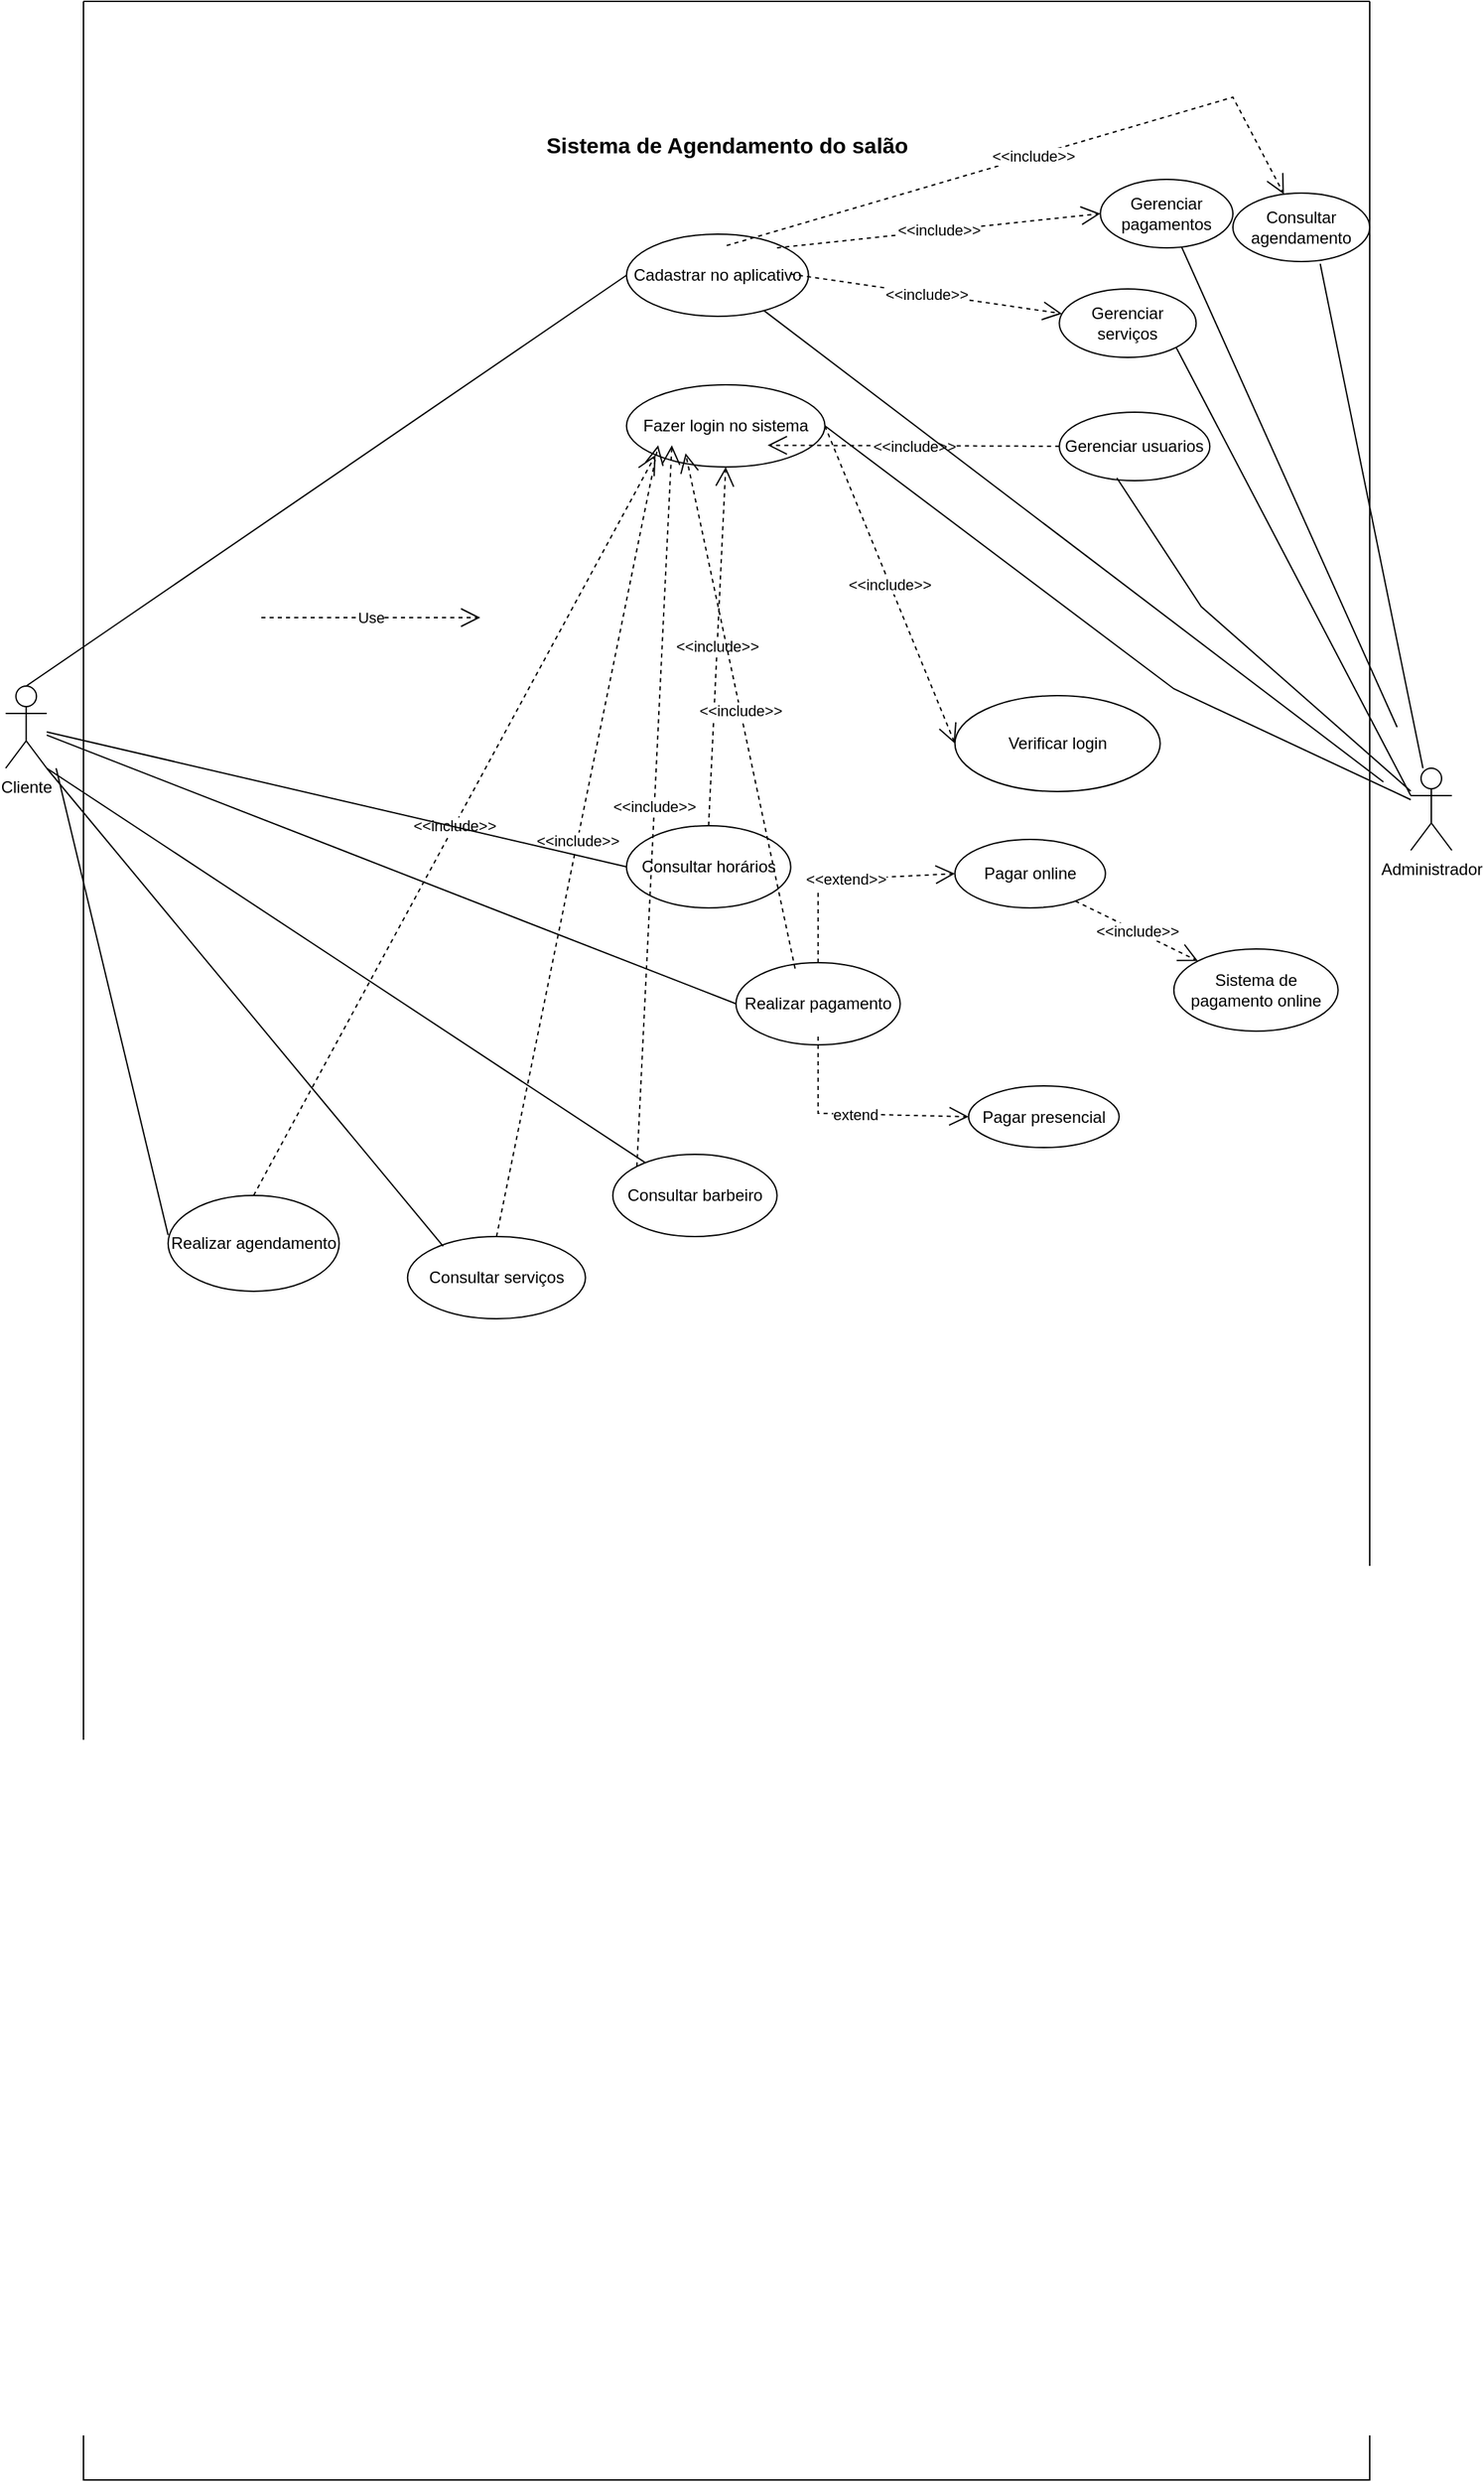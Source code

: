 <mxfile version="21.7.4" type="github">
  <diagram name="Page-1" id="5d7acffa-a066-3a61-03fe-96351882024d">
    <mxGraphModel dx="1765" dy="1877" grid="1" gridSize="10" guides="1" tooltips="1" connect="1" arrows="1" fold="1" page="1" pageScale="1" pageWidth="1100" pageHeight="850" background="#ffffff" math="0" shadow="0">
      <root>
        <mxCell id="0" />
        <mxCell id="1" parent="0" />
        <mxCell id="uEFSG5N0bZER1lfioCi_-5" value="Cliente" style="shape=umlActor;verticalLabelPosition=bottom;verticalAlign=top;html=1;outlineConnect=0;" parent="1" vertex="1">
          <mxGeometry x="43.15" y="-340" width="30" height="60" as="geometry" />
        </mxCell>
        <mxCell id="ZlicN3HeuMogZ3DCsWWC-2" value="" style="endArrow=none;html=1;rounded=0;entryX=0;entryY=0.5;entryDx=0;entryDy=0;exitX=0.5;exitY=0;exitDx=0;exitDy=0;exitPerimeter=0;" parent="1" source="uEFSG5N0bZER1lfioCi_-5" target="uEFSG5N0bZER1lfioCi_-7" edge="1">
          <mxGeometry width="50" height="50" relative="1" as="geometry">
            <mxPoint x="86.85" y="-174.934" as="sourcePoint" />
            <mxPoint x="246.85" y="-188" as="targetPoint" />
          </mxGeometry>
        </mxCell>
        <mxCell id="ZlicN3HeuMogZ3DCsWWC-18" value="" style="endArrow=none;html=1;rounded=0;exitX=0;exitY=0.413;exitDx=0;exitDy=0;exitPerimeter=0;" parent="1" source="uEFSG5N0bZER1lfioCi_-18" edge="1">
          <mxGeometry width="50" height="50" relative="1" as="geometry">
            <mxPoint x="306.85" y="-58" as="sourcePoint" />
            <mxPoint x="80" y="-280" as="targetPoint" />
            <Array as="points" />
          </mxGeometry>
        </mxCell>
        <mxCell id="ZlicN3HeuMogZ3DCsWWC-32" value="" style="swimlane;startSize=0;" parent="1" vertex="1">
          <mxGeometry x="100" y="-840" width="940" height="1810" as="geometry" />
        </mxCell>
        <mxCell id="ZlicN3HeuMogZ3DCsWWC-3" value="Verificar login" style="ellipse;whiteSpace=wrap;html=1;" parent="ZlicN3HeuMogZ3DCsWWC-32" vertex="1">
          <mxGeometry x="636.85" y="507" width="150" height="70" as="geometry" />
        </mxCell>
        <mxCell id="ZlicN3HeuMogZ3DCsWWC-20" value="Realizar pagamento" style="ellipse;whiteSpace=wrap;html=1;" parent="ZlicN3HeuMogZ3DCsWWC-32" vertex="1">
          <mxGeometry x="476.85" y="702" width="120" height="60" as="geometry" />
        </mxCell>
        <mxCell id="ZlicN3HeuMogZ3DCsWWC-35" value="Pagar online" style="ellipse;whiteSpace=wrap;html=1;" parent="ZlicN3HeuMogZ3DCsWWC-32" vertex="1">
          <mxGeometry x="636.85" y="612" width="110" height="50" as="geometry" />
        </mxCell>
        <mxCell id="ZlicN3HeuMogZ3DCsWWC-36" value="Pagar presencial" style="ellipse;whiteSpace=wrap;html=1;" parent="ZlicN3HeuMogZ3DCsWWC-32" vertex="1">
          <mxGeometry x="646.85" y="792" width="110" height="45" as="geometry" />
        </mxCell>
        <mxCell id="ZlicN3HeuMogZ3DCsWWC-48" value="&amp;lt;&amp;lt;extend&amp;gt;&amp;gt;" style="endArrow=open;endSize=12;dashed=1;html=1;rounded=0;entryX=0;entryY=0.5;entryDx=0;entryDy=0;exitX=0.5;exitY=0;exitDx=0;exitDy=0;" parent="ZlicN3HeuMogZ3DCsWWC-32" source="ZlicN3HeuMogZ3DCsWWC-20" target="ZlicN3HeuMogZ3DCsWWC-35" edge="1">
          <mxGeometry width="160" relative="1" as="geometry">
            <mxPoint x="546.85" y="722" as="sourcePoint" />
            <mxPoint x="706.85" y="722" as="targetPoint" />
            <Array as="points">
              <mxPoint x="536.85" y="642" />
            </Array>
          </mxGeometry>
        </mxCell>
        <mxCell id="ZlicN3HeuMogZ3DCsWWC-51" value="extend" style="endArrow=open;endSize=12;dashed=1;html=1;rounded=0;entryX=0;entryY=0.5;entryDx=0;entryDy=0;" parent="ZlicN3HeuMogZ3DCsWWC-32" target="ZlicN3HeuMogZ3DCsWWC-36" edge="1">
          <mxGeometry width="160" relative="1" as="geometry">
            <mxPoint x="536.85" y="756" as="sourcePoint" />
            <mxPoint x="696.85" y="756" as="targetPoint" />
            <Array as="points">
              <mxPoint x="536.85" y="812" />
            </Array>
          </mxGeometry>
        </mxCell>
        <mxCell id="uEFSG5N0bZER1lfioCi_-18" value="Realizar agendamento" style="ellipse;whiteSpace=wrap;html=1;" parent="ZlicN3HeuMogZ3DCsWWC-32" vertex="1">
          <mxGeometry x="61.85" y="872" width="125" height="70" as="geometry" />
        </mxCell>
        <mxCell id="uEFSG5N0bZER1lfioCi_-12" value="Consultar serviços" style="ellipse;whiteSpace=wrap;html=1;" parent="ZlicN3HeuMogZ3DCsWWC-32" vertex="1">
          <mxGeometry x="236.85" y="902" width="130" height="60" as="geometry" />
        </mxCell>
        <mxCell id="uEFSG5N0bZER1lfioCi_-16" value="Consultar barbeiro" style="ellipse;whiteSpace=wrap;html=1;" parent="ZlicN3HeuMogZ3DCsWWC-32" vertex="1">
          <mxGeometry x="386.85" y="842" width="120" height="60" as="geometry" />
        </mxCell>
        <mxCell id="ZlicN3HeuMogZ3DCsWWC-19" value="Consultar horários" style="ellipse;whiteSpace=wrap;html=1;" parent="ZlicN3HeuMogZ3DCsWWC-32" vertex="1">
          <mxGeometry x="396.85" y="602" width="120" height="60" as="geometry" />
        </mxCell>
        <mxCell id="ZlicN3HeuMogZ3DCsWWC-56" value="Sistema de pagamento online" style="ellipse;whiteSpace=wrap;html=1;" parent="ZlicN3HeuMogZ3DCsWWC-32" vertex="1">
          <mxGeometry x="796.85" y="692" width="120" height="60" as="geometry" />
        </mxCell>
        <mxCell id="ZlicN3HeuMogZ3DCsWWC-57" value="&amp;lt;&amp;lt;include&amp;gt;&amp;gt;" style="endArrow=open;endSize=12;dashed=1;html=1;rounded=0;entryX=0;entryY=0;entryDx=0;entryDy=0;exitX=0.8;exitY=0.9;exitDx=0;exitDy=0;exitPerimeter=0;" parent="ZlicN3HeuMogZ3DCsWWC-32" source="ZlicN3HeuMogZ3DCsWWC-35" target="ZlicN3HeuMogZ3DCsWWC-56" edge="1">
          <mxGeometry width="160" relative="1" as="geometry">
            <mxPoint x="706.85" y="652" as="sourcePoint" />
            <mxPoint x="866.85" y="652" as="targetPoint" />
          </mxGeometry>
        </mxCell>
        <mxCell id="ZlicN3HeuMogZ3DCsWWC-58" value="Consultar agendamento" style="ellipse;whiteSpace=wrap;html=1;" parent="ZlicN3HeuMogZ3DCsWWC-32" vertex="1">
          <mxGeometry x="840" y="140" width="100" height="50" as="geometry" />
        </mxCell>
        <mxCell id="uEFSG5N0bZER1lfioCi_-23" value="Gerenciar serviços" style="ellipse;whiteSpace=wrap;html=1;" parent="ZlicN3HeuMogZ3DCsWWC-32" vertex="1">
          <mxGeometry x="713.15" y="210" width="100" height="50" as="geometry" />
        </mxCell>
        <mxCell id="uEFSG5N0bZER1lfioCi_-21" value="Gerenciar usuarios" style="ellipse;whiteSpace=wrap;html=1;" parent="ZlicN3HeuMogZ3DCsWWC-32" vertex="1">
          <mxGeometry x="713.15" y="300" width="110" height="50" as="geometry" />
        </mxCell>
        <mxCell id="ZlicN3HeuMogZ3DCsWWC-34" value="&lt;b&gt;&lt;font style=&quot;font-size: 16px;&quot;&gt;Sistema de Agendamento do salão&lt;/font&gt;&lt;/b&gt;" style="text;html=1;align=center;verticalAlign=middle;resizable=0;points=[];autosize=1;strokeColor=none;fillColor=none;" parent="ZlicN3HeuMogZ3DCsWWC-32" vertex="1">
          <mxGeometry x="325.0" y="90" width="290" height="30" as="geometry" />
        </mxCell>
        <mxCell id="uEFSG5N0bZER1lfioCi_-7" value="Cadastrar no aplicativo" style="ellipse;whiteSpace=wrap;html=1;" parent="ZlicN3HeuMogZ3DCsWWC-32" vertex="1">
          <mxGeometry x="396.85" y="170" width="133" height="60" as="geometry" />
        </mxCell>
        <mxCell id="uEFSG5N0bZER1lfioCi_-9" value="Fazer login no sistema" style="ellipse;whiteSpace=wrap;html=1;" parent="ZlicN3HeuMogZ3DCsWWC-32" vertex="1">
          <mxGeometry x="396.85" y="280" width="145" height="60" as="geometry" />
        </mxCell>
        <mxCell id="ZlicN3HeuMogZ3DCsWWC-14" value="&amp;lt;&amp;lt;include&amp;gt;&amp;gt;" style="endArrow=open;endSize=12;dashed=1;html=1;rounded=0;entryX=0;entryY=0.5;entryDx=0;entryDy=0;exitX=1;exitY=0.5;exitDx=0;exitDy=0;" parent="ZlicN3HeuMogZ3DCsWWC-32" source="uEFSG5N0bZER1lfioCi_-9" target="ZlicN3HeuMogZ3DCsWWC-3" edge="1">
          <mxGeometry width="160" relative="1" as="geometry">
            <mxPoint x="515.85" y="651.5" as="sourcePoint" />
            <mxPoint x="675.85" y="651.5" as="targetPoint" />
          </mxGeometry>
        </mxCell>
        <mxCell id="ZlicN3HeuMogZ3DCsWWC-69" value="Gerenciar pagamentos" style="ellipse;whiteSpace=wrap;html=1;" parent="ZlicN3HeuMogZ3DCsWWC-32" vertex="1">
          <mxGeometry x="743.15" y="130" width="96.85" height="50" as="geometry" />
        </mxCell>
        <mxCell id="jTSxN9wWBSF_Roaz5n28-1" value="&amp;lt;&amp;lt;include&amp;gt;&amp;gt;" style="endArrow=open;endSize=12;dashed=1;html=1;rounded=0;exitX=0.5;exitY=0;exitDx=0;exitDy=0;entryX=0.5;entryY=1;entryDx=0;entryDy=0;" edge="1" parent="ZlicN3HeuMogZ3DCsWWC-32" source="ZlicN3HeuMogZ3DCsWWC-19" target="uEFSG5N0bZER1lfioCi_-9">
          <mxGeometry width="160" relative="1" as="geometry">
            <mxPoint x="350" y="330" as="sourcePoint" />
            <mxPoint x="510" y="330" as="targetPoint" />
          </mxGeometry>
        </mxCell>
        <mxCell id="jTSxN9wWBSF_Roaz5n28-3" value="&amp;lt;&amp;lt;include&amp;gt;&amp;gt;" style="endArrow=open;endSize=12;dashed=1;html=1;rounded=0;exitX=0.36;exitY=0.072;exitDx=0;exitDy=0;exitPerimeter=0;" edge="1" parent="ZlicN3HeuMogZ3DCsWWC-32" source="ZlicN3HeuMogZ3DCsWWC-20">
          <mxGeometry width="160" relative="1" as="geometry">
            <mxPoint x="280" y="330" as="sourcePoint" />
            <mxPoint x="440" y="330" as="targetPoint" />
          </mxGeometry>
        </mxCell>
        <mxCell id="jTSxN9wWBSF_Roaz5n28-5" value="&amp;lt;&amp;lt;include&amp;gt;&amp;gt;" style="endArrow=open;endSize=12;dashed=1;html=1;rounded=0;exitX=0;exitY=0;exitDx=0;exitDy=0;" edge="1" parent="ZlicN3HeuMogZ3DCsWWC-32" source="uEFSG5N0bZER1lfioCi_-16">
          <mxGeometry width="160" relative="1" as="geometry">
            <mxPoint x="270" y="324.17" as="sourcePoint" />
            <mxPoint x="430" y="324.17" as="targetPoint" />
          </mxGeometry>
        </mxCell>
        <mxCell id="jTSxN9wWBSF_Roaz5n28-6" value="&amp;lt;&amp;lt;include&amp;gt;&amp;gt;" style="endArrow=open;endSize=12;dashed=1;html=1;rounded=0;exitX=0.5;exitY=0;exitDx=0;exitDy=0;" edge="1" parent="ZlicN3HeuMogZ3DCsWWC-32" source="uEFSG5N0bZER1lfioCi_-12">
          <mxGeometry width="160" relative="1" as="geometry">
            <mxPoint x="260" y="324.17" as="sourcePoint" />
            <mxPoint x="420" y="324.17" as="targetPoint" />
          </mxGeometry>
        </mxCell>
        <mxCell id="jTSxN9wWBSF_Roaz5n28-10" value="&amp;lt;&amp;lt;include&amp;gt;&amp;gt;" style="endArrow=open;endSize=12;dashed=1;html=1;rounded=0;entryX=0;entryY=1;entryDx=0;entryDy=0;exitX=0.5;exitY=0;exitDx=0;exitDy=0;" edge="1" parent="ZlicN3HeuMogZ3DCsWWC-32" source="uEFSG5N0bZER1lfioCi_-18" target="uEFSG5N0bZER1lfioCi_-9">
          <mxGeometry width="160" relative="1" as="geometry">
            <mxPoint x="130" y="450" as="sourcePoint" />
            <mxPoint x="290" y="450" as="targetPoint" />
          </mxGeometry>
        </mxCell>
        <mxCell id="jTSxN9wWBSF_Roaz5n28-12" value="&amp;lt;&amp;lt;include&amp;gt;&amp;gt;" style="endArrow=open;endSize=12;dashed=1;html=1;rounded=0;" edge="1" parent="ZlicN3HeuMogZ3DCsWWC-32" source="uEFSG5N0bZER1lfioCi_-21">
          <mxGeometry width="160" relative="1" as="geometry">
            <mxPoint x="340" y="324.17" as="sourcePoint" />
            <mxPoint x="500" y="324.17" as="targetPoint" />
          </mxGeometry>
        </mxCell>
        <mxCell id="jTSxN9wWBSF_Roaz5n28-13" value="&amp;lt;&amp;lt;include&amp;gt;&amp;gt;" style="endArrow=open;endSize=12;dashed=1;html=1;rounded=0;" edge="1" parent="ZlicN3HeuMogZ3DCsWWC-32" target="uEFSG5N0bZER1lfioCi_-23">
          <mxGeometry width="160" relative="1" as="geometry">
            <mxPoint x="516.85" y="199.17" as="sourcePoint" />
            <mxPoint x="676.85" y="199.17" as="targetPoint" />
          </mxGeometry>
        </mxCell>
        <mxCell id="jTSxN9wWBSF_Roaz5n28-14" value="&amp;lt;&amp;lt;include&amp;gt;&amp;gt;" style="endArrow=open;endSize=12;dashed=1;html=1;rounded=0;entryX=0;entryY=0.5;entryDx=0;entryDy=0;" edge="1" parent="ZlicN3HeuMogZ3DCsWWC-32" target="ZlicN3HeuMogZ3DCsWWC-69">
          <mxGeometry width="160" relative="1" as="geometry">
            <mxPoint x="506.85" y="180" as="sourcePoint" />
            <mxPoint x="666.85" y="180" as="targetPoint" />
          </mxGeometry>
        </mxCell>
        <mxCell id="jTSxN9wWBSF_Roaz5n28-15" value="&amp;lt;&amp;lt;include&amp;gt;&amp;gt;" style="endArrow=open;endSize=12;dashed=1;html=1;rounded=0;" edge="1" parent="ZlicN3HeuMogZ3DCsWWC-32" target="ZlicN3HeuMogZ3DCsWWC-58">
          <mxGeometry width="160" relative="1" as="geometry">
            <mxPoint x="470" y="178.33" as="sourcePoint" />
            <mxPoint x="630" y="178.33" as="targetPoint" />
            <Array as="points">
              <mxPoint x="840" y="70" />
            </Array>
          </mxGeometry>
        </mxCell>
        <mxCell id="ZlicN3HeuMogZ3DCsWWC-53" value="" style="endArrow=none;html=1;rounded=0;entryX=0;entryY=0.5;entryDx=0;entryDy=0;" parent="1" source="uEFSG5N0bZER1lfioCi_-5" target="ZlicN3HeuMogZ3DCsWWC-20" edge="1">
          <mxGeometry width="50" height="50" relative="1" as="geometry">
            <mxPoint x="86.85" y="-133" as="sourcePoint" />
            <mxPoint x="136.85" y="-183" as="targetPoint" />
          </mxGeometry>
        </mxCell>
        <mxCell id="uEFSG5N0bZER1lfioCi_-6" value="Administrador" style="shape=umlActor;verticalLabelPosition=bottom;verticalAlign=top;html=1;outlineConnect=0;" parent="1" vertex="1">
          <mxGeometry x="1070.0" y="-280" width="30" height="60" as="geometry" />
        </mxCell>
        <mxCell id="ZlicN3HeuMogZ3DCsWWC-62" value="" style="endArrow=none;html=1;rounded=0;entryX=0.638;entryY=1.033;entryDx=0;entryDy=0;entryPerimeter=0;" parent="1" source="uEFSG5N0bZER1lfioCi_-6" target="ZlicN3HeuMogZ3DCsWWC-58" edge="1">
          <mxGeometry width="50" height="50" relative="1" as="geometry">
            <mxPoint x="1060" y="-280" as="sourcePoint" />
            <mxPoint x="1116.85" y="-238" as="targetPoint" />
          </mxGeometry>
        </mxCell>
        <mxCell id="ZlicN3HeuMogZ3DCsWWC-64" value="" style="endArrow=none;html=1;rounded=0;entryX=1;entryY=0.5;entryDx=0;entryDy=0;" parent="1" source="uEFSG5N0bZER1lfioCi_-6" target="uEFSG5N0bZER1lfioCi_-9" edge="1">
          <mxGeometry width="50" height="50" relative="1" as="geometry">
            <mxPoint x="1050" y="-220" as="sourcePoint" />
            <mxPoint x="1096.85" y="-238" as="targetPoint" />
            <Array as="points">
              <mxPoint x="896.85" y="-338" />
            </Array>
          </mxGeometry>
        </mxCell>
        <mxCell id="ZlicN3HeuMogZ3DCsWWC-65" value="" style="endArrow=none;html=1;rounded=0;entryX=1;entryY=1;entryDx=0;entryDy=0;exitX=0;exitY=0.333;exitDx=0;exitDy=0;exitPerimeter=0;" parent="1" source="uEFSG5N0bZER1lfioCi_-6" target="uEFSG5N0bZER1lfioCi_-23" edge="1">
          <mxGeometry width="50" height="50" relative="1" as="geometry">
            <mxPoint x="1050" y="-270" as="sourcePoint" />
            <mxPoint x="1096.85" y="-300" as="targetPoint" />
          </mxGeometry>
        </mxCell>
        <mxCell id="ZlicN3HeuMogZ3DCsWWC-63" value="" style="endArrow=none;html=1;rounded=0;exitX=0.382;exitY=0.96;exitDx=0;exitDy=0;exitPerimeter=0;" parent="1" source="uEFSG5N0bZER1lfioCi_-21" target="uEFSG5N0bZER1lfioCi_-6" edge="1">
          <mxGeometry width="50" height="50" relative="1" as="geometry">
            <mxPoint x="611.85" y="-398" as="sourcePoint" />
            <mxPoint x="1056.85" y="-228" as="targetPoint" />
            <Array as="points">
              <mxPoint x="916.85" y="-398" />
            </Array>
          </mxGeometry>
        </mxCell>
        <mxCell id="ZlicN3HeuMogZ3DCsWWC-52" value="" style="endArrow=none;html=1;rounded=0;entryX=0;entryY=0.5;entryDx=0;entryDy=0;" parent="1" source="uEFSG5N0bZER1lfioCi_-5" target="ZlicN3HeuMogZ3DCsWWC-19" edge="1">
          <mxGeometry width="50" height="50" relative="1" as="geometry">
            <mxPoint x="86.85" y="-178" as="sourcePoint" />
            <mxPoint x="136.85" y="-228" as="targetPoint" />
          </mxGeometry>
        </mxCell>
        <mxCell id="ZlicN3HeuMogZ3DCsWWC-54" value="" style="endArrow=none;html=1;rounded=0;exitX=1;exitY=1;exitDx=0;exitDy=0;exitPerimeter=0;" parent="1" source="uEFSG5N0bZER1lfioCi_-5" target="uEFSG5N0bZER1lfioCi_-16" edge="1">
          <mxGeometry width="50" height="50" relative="1" as="geometry">
            <mxPoint x="86.85" y="-158" as="sourcePoint" />
            <mxPoint x="136.85" y="-208" as="targetPoint" />
          </mxGeometry>
        </mxCell>
        <mxCell id="ZlicN3HeuMogZ3DCsWWC-55" value="" style="endArrow=none;html=1;rounded=0;entryX=0.2;entryY=0.117;entryDx=0;entryDy=0;entryPerimeter=0;exitX=1;exitY=1;exitDx=0;exitDy=0;exitPerimeter=0;" parent="1" source="uEFSG5N0bZER1lfioCi_-5" target="uEFSG5N0bZER1lfioCi_-12" edge="1">
          <mxGeometry width="50" height="50" relative="1" as="geometry">
            <mxPoint x="86.85" y="-158" as="sourcePoint" />
            <mxPoint x="136.85" y="-208" as="targetPoint" />
          </mxGeometry>
        </mxCell>
        <mxCell id="ZlicN3HeuMogZ3DCsWWC-67" value="" style="endArrow=none;html=1;rounded=0;" parent="1" target="uEFSG5N0bZER1lfioCi_-7" edge="1">
          <mxGeometry width="50" height="50" relative="1" as="geometry">
            <mxPoint x="1050" y="-270" as="sourcePoint" />
            <mxPoint x="1100" y="-320" as="targetPoint" />
          </mxGeometry>
        </mxCell>
        <mxCell id="ZlicN3HeuMogZ3DCsWWC-70" value="" style="endArrow=none;html=1;rounded=0;" parent="1" target="ZlicN3HeuMogZ3DCsWWC-69" edge="1">
          <mxGeometry width="50" height="50" relative="1" as="geometry">
            <mxPoint x="1060" y="-310" as="sourcePoint" />
            <mxPoint x="1110" y="-360" as="targetPoint" />
          </mxGeometry>
        </mxCell>
        <mxCell id="jTSxN9wWBSF_Roaz5n28-11" value="Use" style="endArrow=open;endSize=12;dashed=1;html=1;rounded=0;" edge="1" parent="1">
          <mxGeometry width="160" relative="1" as="geometry">
            <mxPoint x="230" y="-390" as="sourcePoint" />
            <mxPoint x="390" y="-390" as="targetPoint" />
          </mxGeometry>
        </mxCell>
      </root>
    </mxGraphModel>
  </diagram>
</mxfile>
